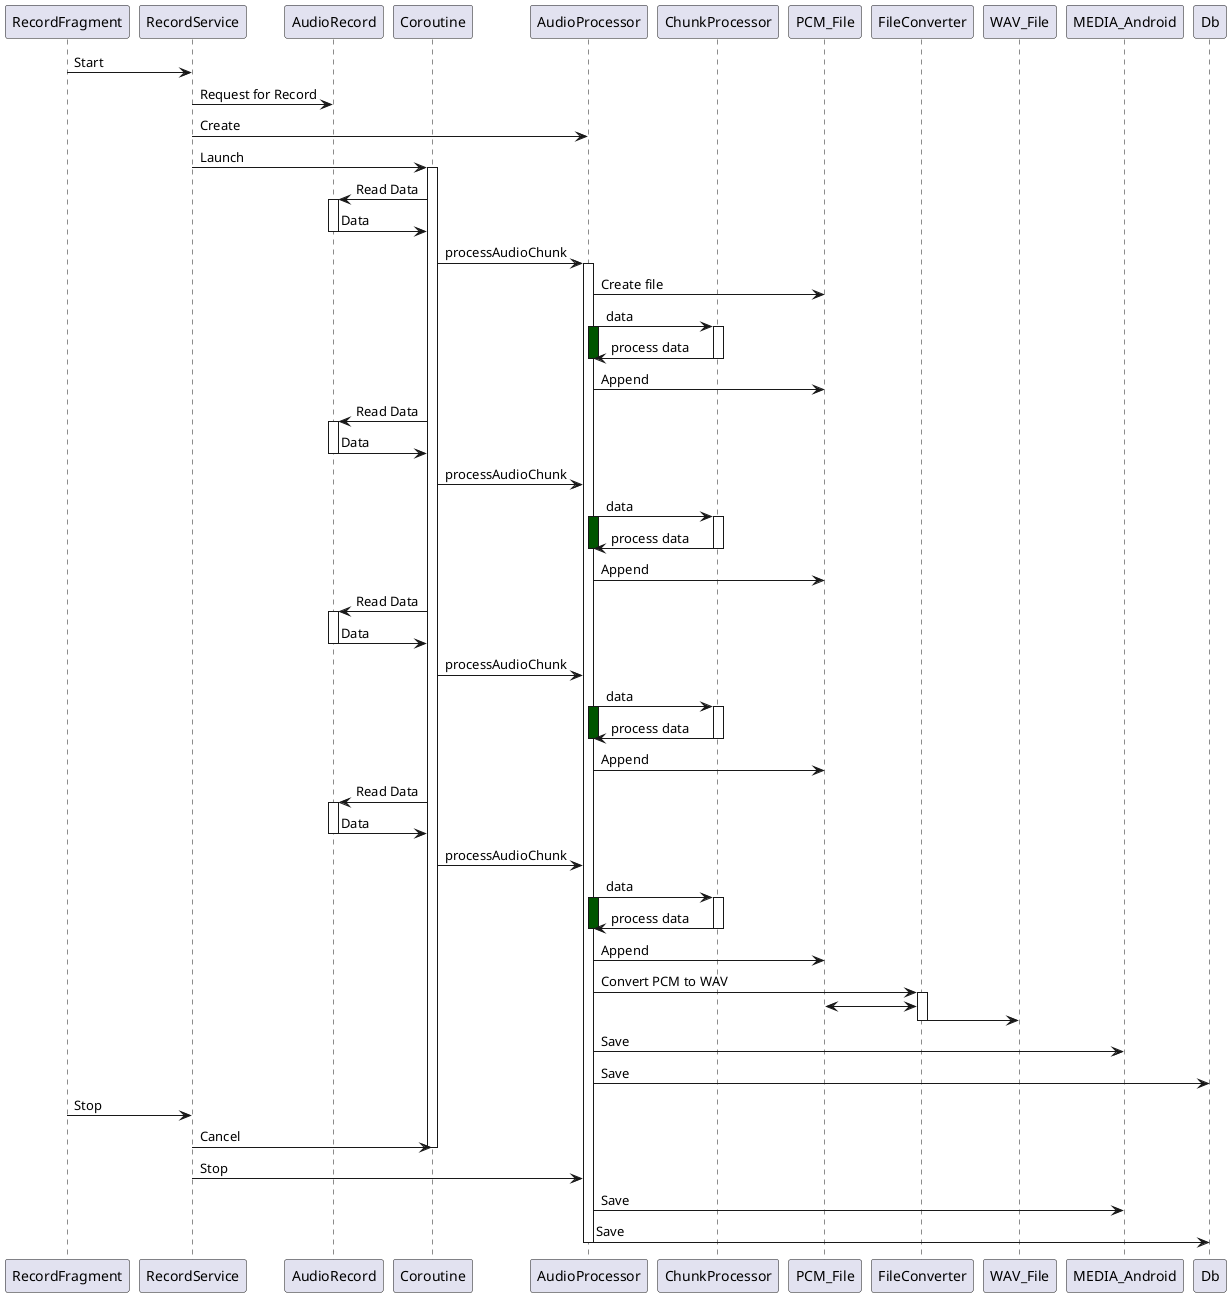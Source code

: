 @startuml
participant RecordFragment
participant RecordService
participant AudioRecord
participant Coroutine
participant AudioProcessor
participant ChunkProcessor
participant PCM_File
participant FileConverter
participant WAV_File
participant MEDIA_Android
participant Db

RecordFragment -> RecordService: Start
RecordService -> AudioRecord: Request for Record
RecordService -> AudioProcessor: Create
RecordService -> Coroutine: Launch

activate Coroutine

Coroutine -> AudioRecord: Read Data
activate AudioRecord
AudioRecord -> Coroutine: Data
deactivate AudioRecord

Coroutine -> AudioProcessor: processAudioChunk
activate AudioProcessor

AudioProcessor -> PCM_File: Create file

AudioProcessor -> ChunkProcessor: data
activate AudioProcessor #005500
activate ChunkProcessor
ChunkProcessor -> AudioProcessor: process data
deactivate AudioProcessor #005500
deactivate ChunkProcessor
AudioProcessor -> PCM_File: Append


Coroutine -> AudioRecord: Read Data
activate AudioRecord
AudioRecord -> Coroutine: Data
deactivate AudioRecord

Coroutine -> AudioProcessor: processAudioChunk

AudioProcessor -> ChunkProcessor: data
activate AudioProcessor #005500
activate ChunkProcessor
ChunkProcessor -> AudioProcessor: process data
deactivate AudioProcessor #005500
deactivate ChunkProcessor
AudioProcessor -> PCM_File: Append

Coroutine -> AudioRecord: Read Data
activate AudioRecord
AudioRecord -> Coroutine: Data
deactivate AudioRecord

Coroutine -> AudioProcessor: processAudioChunk

AudioProcessor -> ChunkProcessor: data
activate AudioProcessor #005500
activate ChunkProcessor
ChunkProcessor -> AudioProcessor: process data
deactivate AudioProcessor #005500
deactivate ChunkProcessor
AudioProcessor -> PCM_File: Append

Coroutine -> AudioRecord: Read Data
activate AudioRecord
AudioRecord -> Coroutine: Data
deactivate AudioRecord

Coroutine -> AudioProcessor: processAudioChunk

AudioProcessor -> ChunkProcessor: data
activate AudioProcessor #005500
activate ChunkProcessor
ChunkProcessor -> AudioProcessor: process data
deactivate AudioProcessor #005500
deactivate ChunkProcessor
AudioProcessor -> PCM_File: Append


AudioProcessor -> FileConverter: Convert PCM to WAV
activate FileConverter
PCM_File <-> FileConverter
FileConverter -> WAV_File
deactivate FileConverter
AudioProcessor -> MEDIA_Android: Save
AudioProcessor -> Db: Save


RecordFragment -> RecordService: Stop
RecordService -> Coroutine: Cancel
deactivate Coroutine

RecordService -> AudioProcessor: Stop

AudioProcessor -> MEDIA_Android: Save
AudioProcessor -> Db: Save
deactivate AudioProcessor
@enduml
